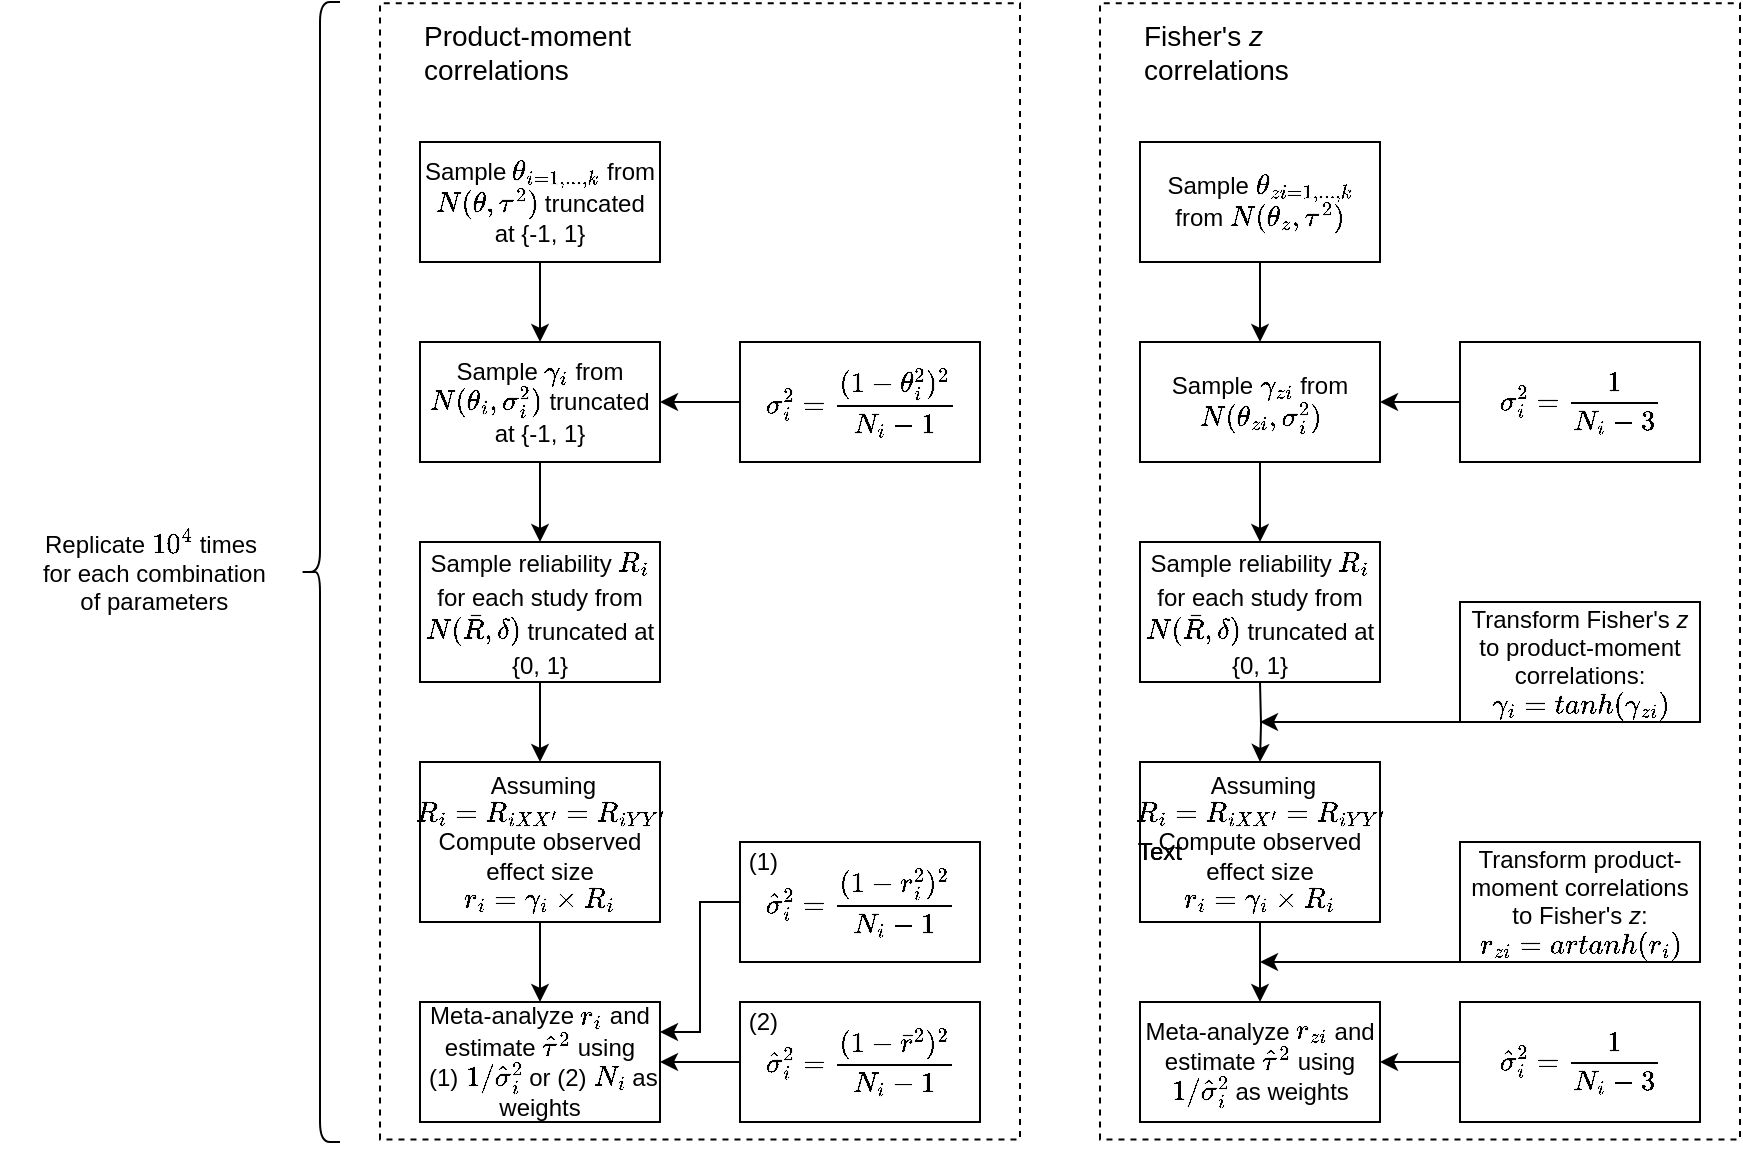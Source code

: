 <mxfile version="21.2.1" type="device">
  <diagram name="Page-1" id="AIwrwDQbSrYMBqKGpSoy">
    <mxGraphModel dx="931" dy="467" grid="1" gridSize="10" guides="1" tooltips="1" connect="1" arrows="1" fold="1" page="1" pageScale="1" pageWidth="850" pageHeight="1100" math="1" shadow="0">
      <root>
        <mxCell id="0" />
        <mxCell id="1" parent="0" />
        <mxCell id="cLhc_yV0UPWIZMLDZYTa-30" value="" style="rounded=0;whiteSpace=wrap;html=1;rotation=-90;fillStyle=dashed;fillColor=none;dashed=1;" parent="1" vertex="1">
          <mxGeometry x="575.94" y="174.69" width="568.12" height="320" as="geometry" />
        </mxCell>
        <mxCell id="cLhc_yV0UPWIZMLDZYTa-29" value="" style="rounded=0;whiteSpace=wrap;html=1;rotation=-90;fillStyle=dashed;fillColor=none;dashed=1;" parent="1" vertex="1">
          <mxGeometry x="215.94" y="174.69" width="568.12" height="320" as="geometry" />
        </mxCell>
        <mxCell id="DAAtz3eOhXTYEdSk60KF-19" style="edgeStyle=orthogonalEdgeStyle;rounded=0;orthogonalLoop=1;jettySize=auto;html=1;exitX=0.5;exitY=1;exitDx=0;exitDy=0;entryX=0.5;entryY=0;entryDx=0;entryDy=0;fontSize=12;" parent="1" source="DAAtz3eOhXTYEdSk60KF-1" target="DAAtz3eOhXTYEdSk60KF-2" edge="1">
          <mxGeometry relative="1" as="geometry" />
        </mxCell>
        <mxCell id="DAAtz3eOhXTYEdSk60KF-1" value="Sample \(\theta_{i = 1, ..., k}\) from \(N(\theta, \tau^2)\) truncated at {-1, 1}" style="rounded=0;whiteSpace=wrap;html=1;" parent="1" vertex="1">
          <mxGeometry x="360" y="120" width="120" height="60" as="geometry" />
        </mxCell>
        <mxCell id="DAAtz3eOhXTYEdSk60KF-20" style="edgeStyle=orthogonalEdgeStyle;rounded=0;orthogonalLoop=1;jettySize=auto;html=1;exitX=0.5;exitY=1;exitDx=0;exitDy=0;entryX=0.5;entryY=0;entryDx=0;entryDy=0;fontSize=12;" parent="1" source="DAAtz3eOhXTYEdSk60KF-2" target="DAAtz3eOhXTYEdSk60KF-4" edge="1">
          <mxGeometry relative="1" as="geometry" />
        </mxCell>
        <mxCell id="DAAtz3eOhXTYEdSk60KF-2" value="Sample \(\gamma_i\) from \(N(\theta_i, \sigma_i^2)\) truncated at {-1, 1}" style="rounded=0;whiteSpace=wrap;html=1;" parent="1" vertex="1">
          <mxGeometry x="360" y="220" width="120" height="60" as="geometry" />
        </mxCell>
        <mxCell id="DAAtz3eOhXTYEdSk60KF-24" value="" style="edgeStyle=orthogonalEdgeStyle;rounded=0;orthogonalLoop=1;jettySize=auto;html=1;fontSize=12;" parent="1" source="DAAtz3eOhXTYEdSk60KF-3" target="DAAtz3eOhXTYEdSk60KF-2" edge="1">
          <mxGeometry relative="1" as="geometry" />
        </mxCell>
        <mxCell id="DAAtz3eOhXTYEdSk60KF-3" value="&lt;font style=&quot;font-size: 12px;&quot;&gt;$$\sigma_i^2 = \frac{(1-\theta_i^2)^2}{N_i - 1}$$&lt;/font&gt;" style="rounded=0;whiteSpace=wrap;html=1;" parent="1" vertex="1">
          <mxGeometry x="520" y="220" width="120" height="60" as="geometry" />
        </mxCell>
        <mxCell id="DAAtz3eOhXTYEdSk60KF-21" style="edgeStyle=orthogonalEdgeStyle;rounded=0;orthogonalLoop=1;jettySize=auto;html=1;exitX=0.5;exitY=1;exitDx=0;exitDy=0;entryX=0.5;entryY=0;entryDx=0;entryDy=0;fontSize=12;" parent="1" source="DAAtz3eOhXTYEdSk60KF-4" target="DAAtz3eOhXTYEdSk60KF-6" edge="1">
          <mxGeometry relative="1" as="geometry" />
        </mxCell>
        <mxCell id="DAAtz3eOhXTYEdSk60KF-4" value="&lt;font style=&quot;font-size: 12px;&quot;&gt;Sample reliability \(R_i\) for each study from \(N(\bar{R}, \delta)\) truncated at {0, 1}&lt;/font&gt;" style="rounded=0;whiteSpace=wrap;html=1;fontSize=14;" parent="1" vertex="1">
          <mxGeometry x="360" y="320" width="120" height="70" as="geometry" />
        </mxCell>
        <mxCell id="DAAtz3eOhXTYEdSk60KF-22" value="" style="edgeStyle=orthogonalEdgeStyle;rounded=0;orthogonalLoop=1;jettySize=auto;html=1;fontSize=12;" parent="1" source="DAAtz3eOhXTYEdSk60KF-6" target="DAAtz3eOhXTYEdSk60KF-7" edge="1">
          <mxGeometry relative="1" as="geometry" />
        </mxCell>
        <mxCell id="DAAtz3eOhXTYEdSk60KF-6" value="&lt;div&gt;&amp;nbsp;Assuming \(R_i = R_{iXX&#39;} = R_{iYY&#39;}\)&lt;/div&gt;&lt;div&gt;Compute observed effect size &lt;br&gt;&lt;/div&gt;&lt;div&gt;\(r_i = \gamma_i \times R_i\) &lt;br&gt;&lt;/div&gt;" style="rounded=0;whiteSpace=wrap;html=1;fontSize=12;" parent="1" vertex="1">
          <mxGeometry x="360" y="430" width="120" height="80" as="geometry" />
        </mxCell>
        <mxCell id="DAAtz3eOhXTYEdSk60KF-7" value="&lt;div&gt;Meta-analyze \(r_i\)  and estimate \(\hat{\tau}^2\) using&lt;/div&gt;&lt;div&gt;&amp;nbsp;(1) \(1 / \hat{\sigma}_i^2\) or (2) \(N_i\) as weights&lt;/div&gt;" style="rounded=0;whiteSpace=wrap;html=1;fontSize=12;" parent="1" vertex="1">
          <mxGeometry x="360" y="550" width="120" height="60" as="geometry" />
        </mxCell>
        <mxCell id="DAAtz3eOhXTYEdSk60KF-12" value="" style="shape=curlyBracket;whiteSpace=wrap;html=1;rounded=1;labelPosition=left;verticalLabelPosition=middle;align=right;verticalAlign=middle;fontSize=12;" parent="1" vertex="1">
          <mxGeometry x="300" y="50" width="20" height="570" as="geometry" />
        </mxCell>
        <mxCell id="DAAtz3eOhXTYEdSk60KF-13" value="&lt;div&gt;Replicate \(10^4\) times&lt;/div&gt;&lt;div&gt;&amp;nbsp;for each combination&lt;/div&gt;&lt;div&gt;&amp;nbsp;of parameters&lt;br&gt;&lt;/div&gt;" style="text;html=1;align=center;verticalAlign=middle;resizable=0;points=[];autosize=1;strokeColor=none;fillColor=none;fontSize=12;" parent="1" vertex="1">
          <mxGeometry x="150" y="305" width="150" height="60" as="geometry" />
        </mxCell>
        <mxCell id="vJ1JrLYMVpiUeCOvVk0a-11" style="edgeStyle=orthogonalEdgeStyle;rounded=0;orthogonalLoop=1;jettySize=auto;html=1;exitX=0;exitY=0.5;exitDx=0;exitDy=0;entryX=1;entryY=0.5;entryDx=0;entryDy=0;" edge="1" parent="1" source="DAAtz3eOhXTYEdSk60KF-27" target="DAAtz3eOhXTYEdSk60KF-7">
          <mxGeometry relative="1" as="geometry" />
        </mxCell>
        <mxCell id="DAAtz3eOhXTYEdSk60KF-27" value="&lt;div&gt;&lt;font style=&quot;font-size: 12px;&quot;&gt;$$\hat{\sigma}_i^2 = \frac{(1-\bar{r}^2)^2}{N_i - 1}$$&lt;/font&gt;&lt;/div&gt;" style="rounded=0;whiteSpace=wrap;html=1;" parent="1" vertex="1">
          <mxGeometry x="520" y="550" width="120" height="60" as="geometry" />
        </mxCell>
        <mxCell id="cLhc_yV0UPWIZMLDZYTa-7" value="" style="edgeStyle=orthogonalEdgeStyle;rounded=0;orthogonalLoop=1;jettySize=auto;html=1;" parent="1" source="cLhc_yV0UPWIZMLDZYTa-1" target="cLhc_yV0UPWIZMLDZYTa-2" edge="1">
          <mxGeometry relative="1" as="geometry" />
        </mxCell>
        <mxCell id="cLhc_yV0UPWIZMLDZYTa-1" value="Sample \(\theta_{zi = 1, ..., k}\) from \(N(\theta_z, \tau^2)\) " style="rounded=0;whiteSpace=wrap;html=1;" parent="1" vertex="1">
          <mxGeometry x="720" y="120" width="120" height="60" as="geometry" />
        </mxCell>
        <mxCell id="cLhc_yV0UPWIZMLDZYTa-9" value="" style="edgeStyle=orthogonalEdgeStyle;rounded=0;orthogonalLoop=1;jettySize=auto;html=1;" parent="1" source="cLhc_yV0UPWIZMLDZYTa-2" target="cLhc_yV0UPWIZMLDZYTa-8" edge="1">
          <mxGeometry relative="1" as="geometry" />
        </mxCell>
        <mxCell id="cLhc_yV0UPWIZMLDZYTa-2" value="Sample \(\gamma_{zi}\) from \(N(\theta_{zi}, \sigma_i^2)\)" style="rounded=0;whiteSpace=wrap;html=1;" parent="1" vertex="1">
          <mxGeometry x="720" y="220" width="120" height="60" as="geometry" />
        </mxCell>
        <mxCell id="cLhc_yV0UPWIZMLDZYTa-8" value="&lt;font style=&quot;font-size: 12px;&quot;&gt;Sample reliability \(R_i\) for each study from \(N(\bar{R}, \delta)\) truncated at {0, 1}&lt;/font&gt;" style="rounded=0;whiteSpace=wrap;html=1;fontSize=14;" parent="1" vertex="1">
          <mxGeometry x="720" y="320" width="120" height="70" as="geometry" />
        </mxCell>
        <mxCell id="cLhc_yV0UPWIZMLDZYTa-10" style="edgeStyle=orthogonalEdgeStyle;rounded=0;orthogonalLoop=1;jettySize=auto;html=1;exitX=0.5;exitY=1;exitDx=0;exitDy=0;entryX=0.5;entryY=0;entryDx=0;entryDy=0;fontSize=12;" parent="1" target="cLhc_yV0UPWIZMLDZYTa-12" edge="1">
          <mxGeometry relative="1" as="geometry">
            <mxPoint x="780" y="390" as="sourcePoint" />
          </mxGeometry>
        </mxCell>
        <mxCell id="cLhc_yV0UPWIZMLDZYTa-11" value="" style="edgeStyle=orthogonalEdgeStyle;rounded=0;orthogonalLoop=1;jettySize=auto;html=1;fontSize=12;" parent="1" source="cLhc_yV0UPWIZMLDZYTa-12" target="cLhc_yV0UPWIZMLDZYTa-13" edge="1">
          <mxGeometry relative="1" as="geometry" />
        </mxCell>
        <mxCell id="cLhc_yV0UPWIZMLDZYTa-12" value="&lt;div&gt;&amp;nbsp;Assuming \(R_i = R_{iXX&#39;} = R_{iYY&#39;}\)&lt;/div&gt;&lt;div&gt;Compute observed effect size &lt;br&gt;&lt;/div&gt;&lt;div&gt;\(r_i = \gamma_i \times R_i\) &lt;br&gt;&lt;/div&gt;" style="rounded=0;whiteSpace=wrap;html=1;fontSize=12;" parent="1" vertex="1">
          <mxGeometry x="720" y="430" width="120" height="80" as="geometry" />
        </mxCell>
        <mxCell id="cLhc_yV0UPWIZMLDZYTa-13" value="&lt;div&gt;Meta-analyze \(r_{zi}\) and estimate \(\hat{\tau}^2\) using \(1 / \hat{\sigma}_i^2\) as weights&lt;br&gt;&lt;/div&gt;" style="rounded=0;whiteSpace=wrap;html=1;fontSize=12;" parent="1" vertex="1">
          <mxGeometry x="720" y="550" width="120" height="60" as="geometry" />
        </mxCell>
        <mxCell id="cLhc_yV0UPWIZMLDZYTa-16" value="" style="edgeStyle=orthogonalEdgeStyle;rounded=0;orthogonalLoop=1;jettySize=auto;html=1;" parent="1" source="cLhc_yV0UPWIZMLDZYTa-15" edge="1">
          <mxGeometry relative="1" as="geometry">
            <mxPoint x="780" y="410" as="targetPoint" />
            <Array as="points">
              <mxPoint x="780" y="410" />
            </Array>
          </mxGeometry>
        </mxCell>
        <mxCell id="cLhc_yV0UPWIZMLDZYTa-15" value="&lt;div&gt;Transform Fisher&#39;s &lt;i&gt;z&lt;/i&gt; to product-moment correlations: &lt;br&gt;&lt;/div&gt;&lt;div&gt;\(\gamma_i = tanh(\gamma_{zi}) \)&lt;br&gt;&lt;/div&gt;" style="rounded=0;whiteSpace=wrap;html=1;" parent="1" vertex="1">
          <mxGeometry x="880" y="350" width="120" height="60" as="geometry" />
        </mxCell>
        <mxCell id="cLhc_yV0UPWIZMLDZYTa-18" value="" style="edgeStyle=orthogonalEdgeStyle;rounded=0;orthogonalLoop=1;jettySize=auto;html=1;" parent="1" source="cLhc_yV0UPWIZMLDZYTa-17" edge="1">
          <mxGeometry relative="1" as="geometry">
            <mxPoint x="780" y="530" as="targetPoint" />
            <Array as="points">
              <mxPoint x="780" y="530" />
            </Array>
          </mxGeometry>
        </mxCell>
        <mxCell id="cLhc_yV0UPWIZMLDZYTa-17" value="&lt;div&gt;Transform product-moment correlations to Fisher&#39;s &lt;i&gt;z&lt;/i&gt;: &lt;br&gt;&lt;/div&gt;&lt;div&gt;\(r_{zi} = artanh(r_i) \)&lt;br&gt;&lt;/div&gt;" style="rounded=0;whiteSpace=wrap;html=1;" parent="1" vertex="1">
          <mxGeometry x="880" y="470" width="120" height="60" as="geometry" />
        </mxCell>
        <mxCell id="cLhc_yV0UPWIZMLDZYTa-24" value="" style="edgeStyle=orthogonalEdgeStyle;rounded=0;orthogonalLoop=1;jettySize=auto;html=1;" parent="1" source="cLhc_yV0UPWIZMLDZYTa-23" target="cLhc_yV0UPWIZMLDZYTa-2" edge="1">
          <mxGeometry relative="1" as="geometry" />
        </mxCell>
        <mxCell id="cLhc_yV0UPWIZMLDZYTa-23" value="&lt;font style=&quot;font-size: 12px;&quot;&gt;$$\sigma_i^2 = \frac{1}{N_i - 3}$$&lt;/font&gt;" style="rounded=0;whiteSpace=wrap;html=1;" parent="1" vertex="1">
          <mxGeometry x="880" y="220" width="120" height="60" as="geometry" />
        </mxCell>
        <mxCell id="cLhc_yV0UPWIZMLDZYTa-25" value="" style="edgeStyle=orthogonalEdgeStyle;rounded=0;orthogonalLoop=1;jettySize=auto;html=1;" parent="1" source="cLhc_yV0UPWIZMLDZYTa-26" edge="1">
          <mxGeometry relative="1" as="geometry">
            <mxPoint x="840" y="580" as="targetPoint" />
          </mxGeometry>
        </mxCell>
        <mxCell id="cLhc_yV0UPWIZMLDZYTa-26" value="&lt;font style=&quot;font-size: 12px;&quot;&gt;$$\hat{\sigma}_i^2 = \frac{1}{N_i - 3}$$&lt;/font&gt;" style="rounded=0;whiteSpace=wrap;html=1;" parent="1" vertex="1">
          <mxGeometry x="880" y="550" width="120" height="60" as="geometry" />
        </mxCell>
        <mxCell id="cLhc_yV0UPWIZMLDZYTa-27" value="&lt;div style=&quot;font-size: 13px;&quot; align=&quot;left&quot;&gt;&lt;font style=&quot;font-size: 14px;&quot;&gt;Product-moment correlations&lt;/font&gt;&lt;/div&gt;" style="text;html=1;strokeColor=none;fillColor=none;align=left;verticalAlign=middle;whiteSpace=wrap;rounded=0;" parent="1" vertex="1">
          <mxGeometry x="360" y="60" width="120" height="30" as="geometry" />
        </mxCell>
        <mxCell id="cLhc_yV0UPWIZMLDZYTa-28" value="&lt;div style=&quot;font-size: 14px;&quot; align=&quot;left&quot;&gt;Fisher&#39;s &lt;i&gt;z&lt;/i&gt; correlations&lt;/div&gt;" style="text;html=1;strokeColor=none;fillColor=none;align=left;verticalAlign=middle;whiteSpace=wrap;rounded=0;" parent="1" vertex="1">
          <mxGeometry x="720" y="60" width="120" height="30" as="geometry" />
        </mxCell>
        <mxCell id="vJ1JrLYMVpiUeCOvVk0a-10" style="edgeStyle=orthogonalEdgeStyle;rounded=0;orthogonalLoop=1;jettySize=auto;html=1;exitX=0;exitY=0.5;exitDx=0;exitDy=0;entryX=1;entryY=0.25;entryDx=0;entryDy=0;" edge="1" parent="1" source="vJ1JrLYMVpiUeCOvVk0a-1" target="DAAtz3eOhXTYEdSk60KF-7">
          <mxGeometry relative="1" as="geometry" />
        </mxCell>
        <mxCell id="vJ1JrLYMVpiUeCOvVk0a-1" value="&lt;div style=&quot;line-height: 100%;&quot; align=&quot;center&quot;&gt;&lt;font style=&quot;font-size: 12px;&quot;&gt;$$\hat{\sigma}_i^2 = \frac{(1-r_i^2)^2}{N_i - 1}$$&lt;/font&gt;&lt;/div&gt;" style="rounded=0;whiteSpace=wrap;html=1;align=center;" vertex="1" parent="1">
          <mxGeometry x="520" y="470" width="120" height="60" as="geometry" />
        </mxCell>
        <mxCell id="vJ1JrLYMVpiUeCOvVk0a-2" value="Text" style="text;html=1;strokeColor=none;fillColor=none;align=center;verticalAlign=middle;whiteSpace=wrap;rounded=0;" vertex="1" parent="1">
          <mxGeometry x="700" y="460" width="60" height="30" as="geometry" />
        </mxCell>
        <mxCell id="vJ1JrLYMVpiUeCOvVk0a-3" value="Text" style="text;html=1;strokeColor=none;fillColor=none;align=center;verticalAlign=middle;whiteSpace=wrap;rounded=0;" vertex="1" parent="1">
          <mxGeometry x="700" y="460" width="60" height="30" as="geometry" />
        </mxCell>
        <mxCell id="vJ1JrLYMVpiUeCOvVk0a-4" value="Text" style="text;html=1;strokeColor=none;fillColor=none;align=center;verticalAlign=middle;whiteSpace=wrap;rounded=0;" vertex="1" parent="1">
          <mxGeometry x="700" y="460" width="60" height="30" as="geometry" />
        </mxCell>
        <mxCell id="vJ1JrLYMVpiUeCOvVk0a-5" value="&amp;nbsp;(1)" style="text;html=1;strokeColor=none;fillColor=none;align=center;verticalAlign=middle;whiteSpace=wrap;rounded=0;" vertex="1" parent="1">
          <mxGeometry x="520" y="470" width="20" height="20" as="geometry" />
        </mxCell>
        <mxCell id="vJ1JrLYMVpiUeCOvVk0a-6" value="&lt;div&gt;&amp;nbsp;(2)&lt;/div&gt;" style="text;html=1;strokeColor=none;fillColor=none;align=center;verticalAlign=middle;whiteSpace=wrap;rounded=0;" vertex="1" parent="1">
          <mxGeometry x="520" y="550" width="20" height="20" as="geometry" />
        </mxCell>
      </root>
    </mxGraphModel>
  </diagram>
</mxfile>

